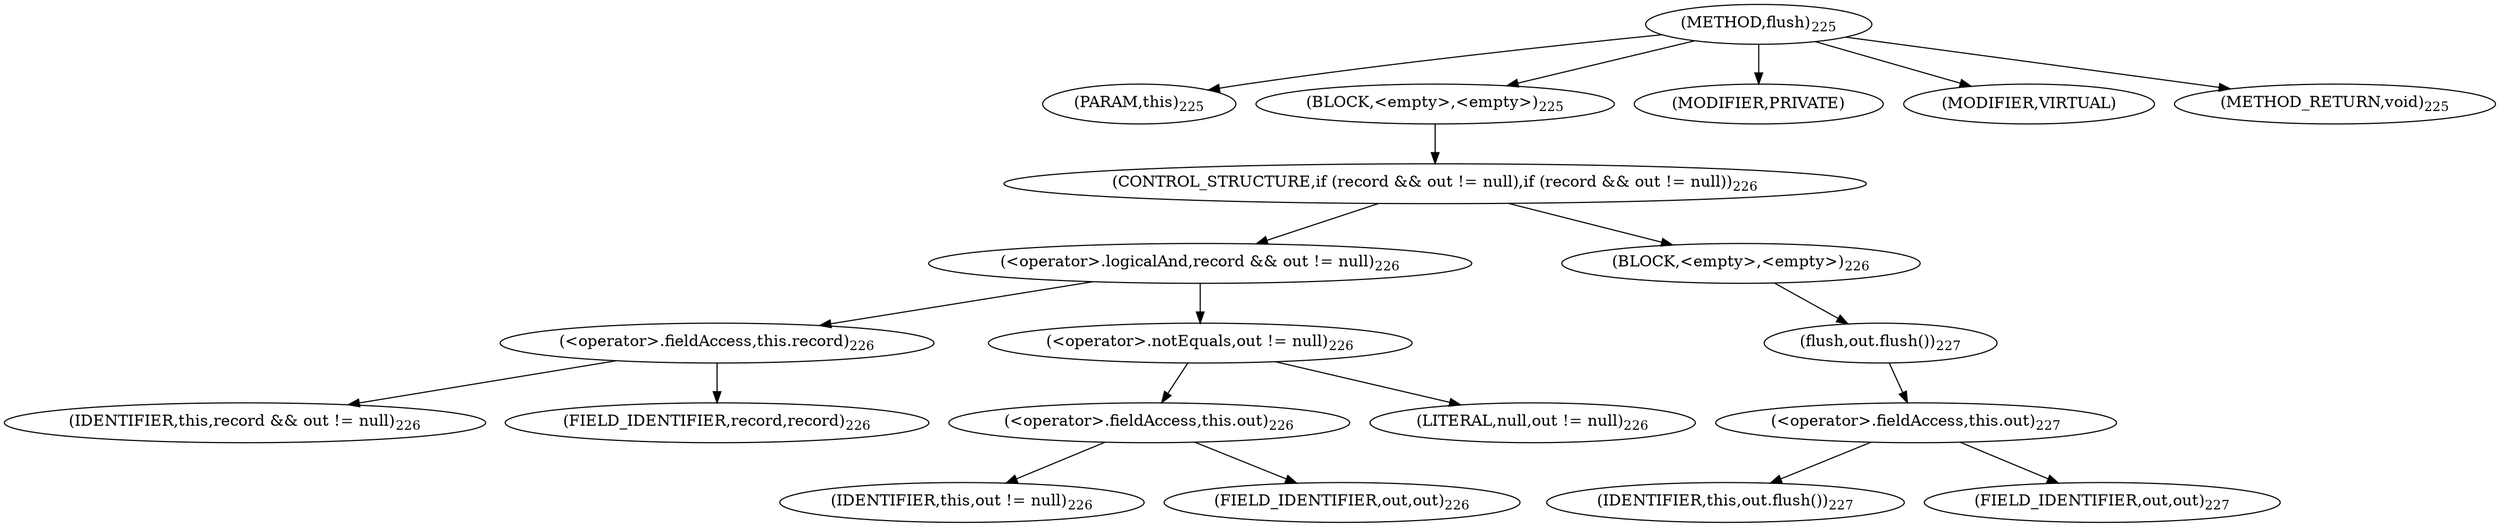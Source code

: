 digraph "flush" {  
"472" [label = <(METHOD,flush)<SUB>225</SUB>> ]
"473" [label = <(PARAM,this)<SUB>225</SUB>> ]
"474" [label = <(BLOCK,&lt;empty&gt;,&lt;empty&gt;)<SUB>225</SUB>> ]
"475" [label = <(CONTROL_STRUCTURE,if (record &amp;&amp; out != null),if (record &amp;&amp; out != null))<SUB>226</SUB>> ]
"476" [label = <(&lt;operator&gt;.logicalAnd,record &amp;&amp; out != null)<SUB>226</SUB>> ]
"477" [label = <(&lt;operator&gt;.fieldAccess,this.record)<SUB>226</SUB>> ]
"478" [label = <(IDENTIFIER,this,record &amp;&amp; out != null)<SUB>226</SUB>> ]
"479" [label = <(FIELD_IDENTIFIER,record,record)<SUB>226</SUB>> ]
"480" [label = <(&lt;operator&gt;.notEquals,out != null)<SUB>226</SUB>> ]
"481" [label = <(&lt;operator&gt;.fieldAccess,this.out)<SUB>226</SUB>> ]
"482" [label = <(IDENTIFIER,this,out != null)<SUB>226</SUB>> ]
"483" [label = <(FIELD_IDENTIFIER,out,out)<SUB>226</SUB>> ]
"484" [label = <(LITERAL,null,out != null)<SUB>226</SUB>> ]
"485" [label = <(BLOCK,&lt;empty&gt;,&lt;empty&gt;)<SUB>226</SUB>> ]
"486" [label = <(flush,out.flush())<SUB>227</SUB>> ]
"487" [label = <(&lt;operator&gt;.fieldAccess,this.out)<SUB>227</SUB>> ]
"488" [label = <(IDENTIFIER,this,out.flush())<SUB>227</SUB>> ]
"489" [label = <(FIELD_IDENTIFIER,out,out)<SUB>227</SUB>> ]
"490" [label = <(MODIFIER,PRIVATE)> ]
"491" [label = <(MODIFIER,VIRTUAL)> ]
"492" [label = <(METHOD_RETURN,void)<SUB>225</SUB>> ]
  "472" -> "473" 
  "472" -> "474" 
  "472" -> "490" 
  "472" -> "491" 
  "472" -> "492" 
  "474" -> "475" 
  "475" -> "476" 
  "475" -> "485" 
  "476" -> "477" 
  "476" -> "480" 
  "477" -> "478" 
  "477" -> "479" 
  "480" -> "481" 
  "480" -> "484" 
  "481" -> "482" 
  "481" -> "483" 
  "485" -> "486" 
  "486" -> "487" 
  "487" -> "488" 
  "487" -> "489" 
}
